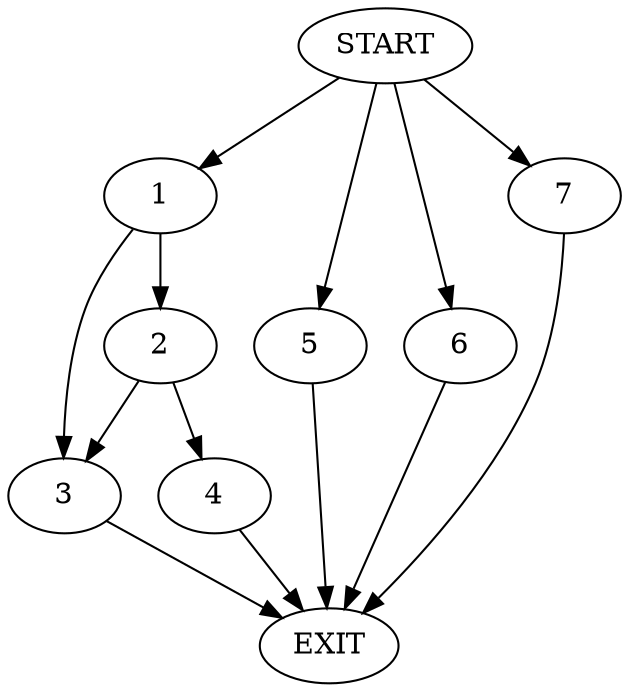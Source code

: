 digraph {
0 [label="START"]
8 [label="EXIT"]
0 -> 1
1 -> 2
1 -> 3
2 -> 3
2 -> 4
3 -> 8
4 -> 8
0 -> 5
5 -> 8
0 -> 6
6 -> 8
0 -> 7
7 -> 8
}
